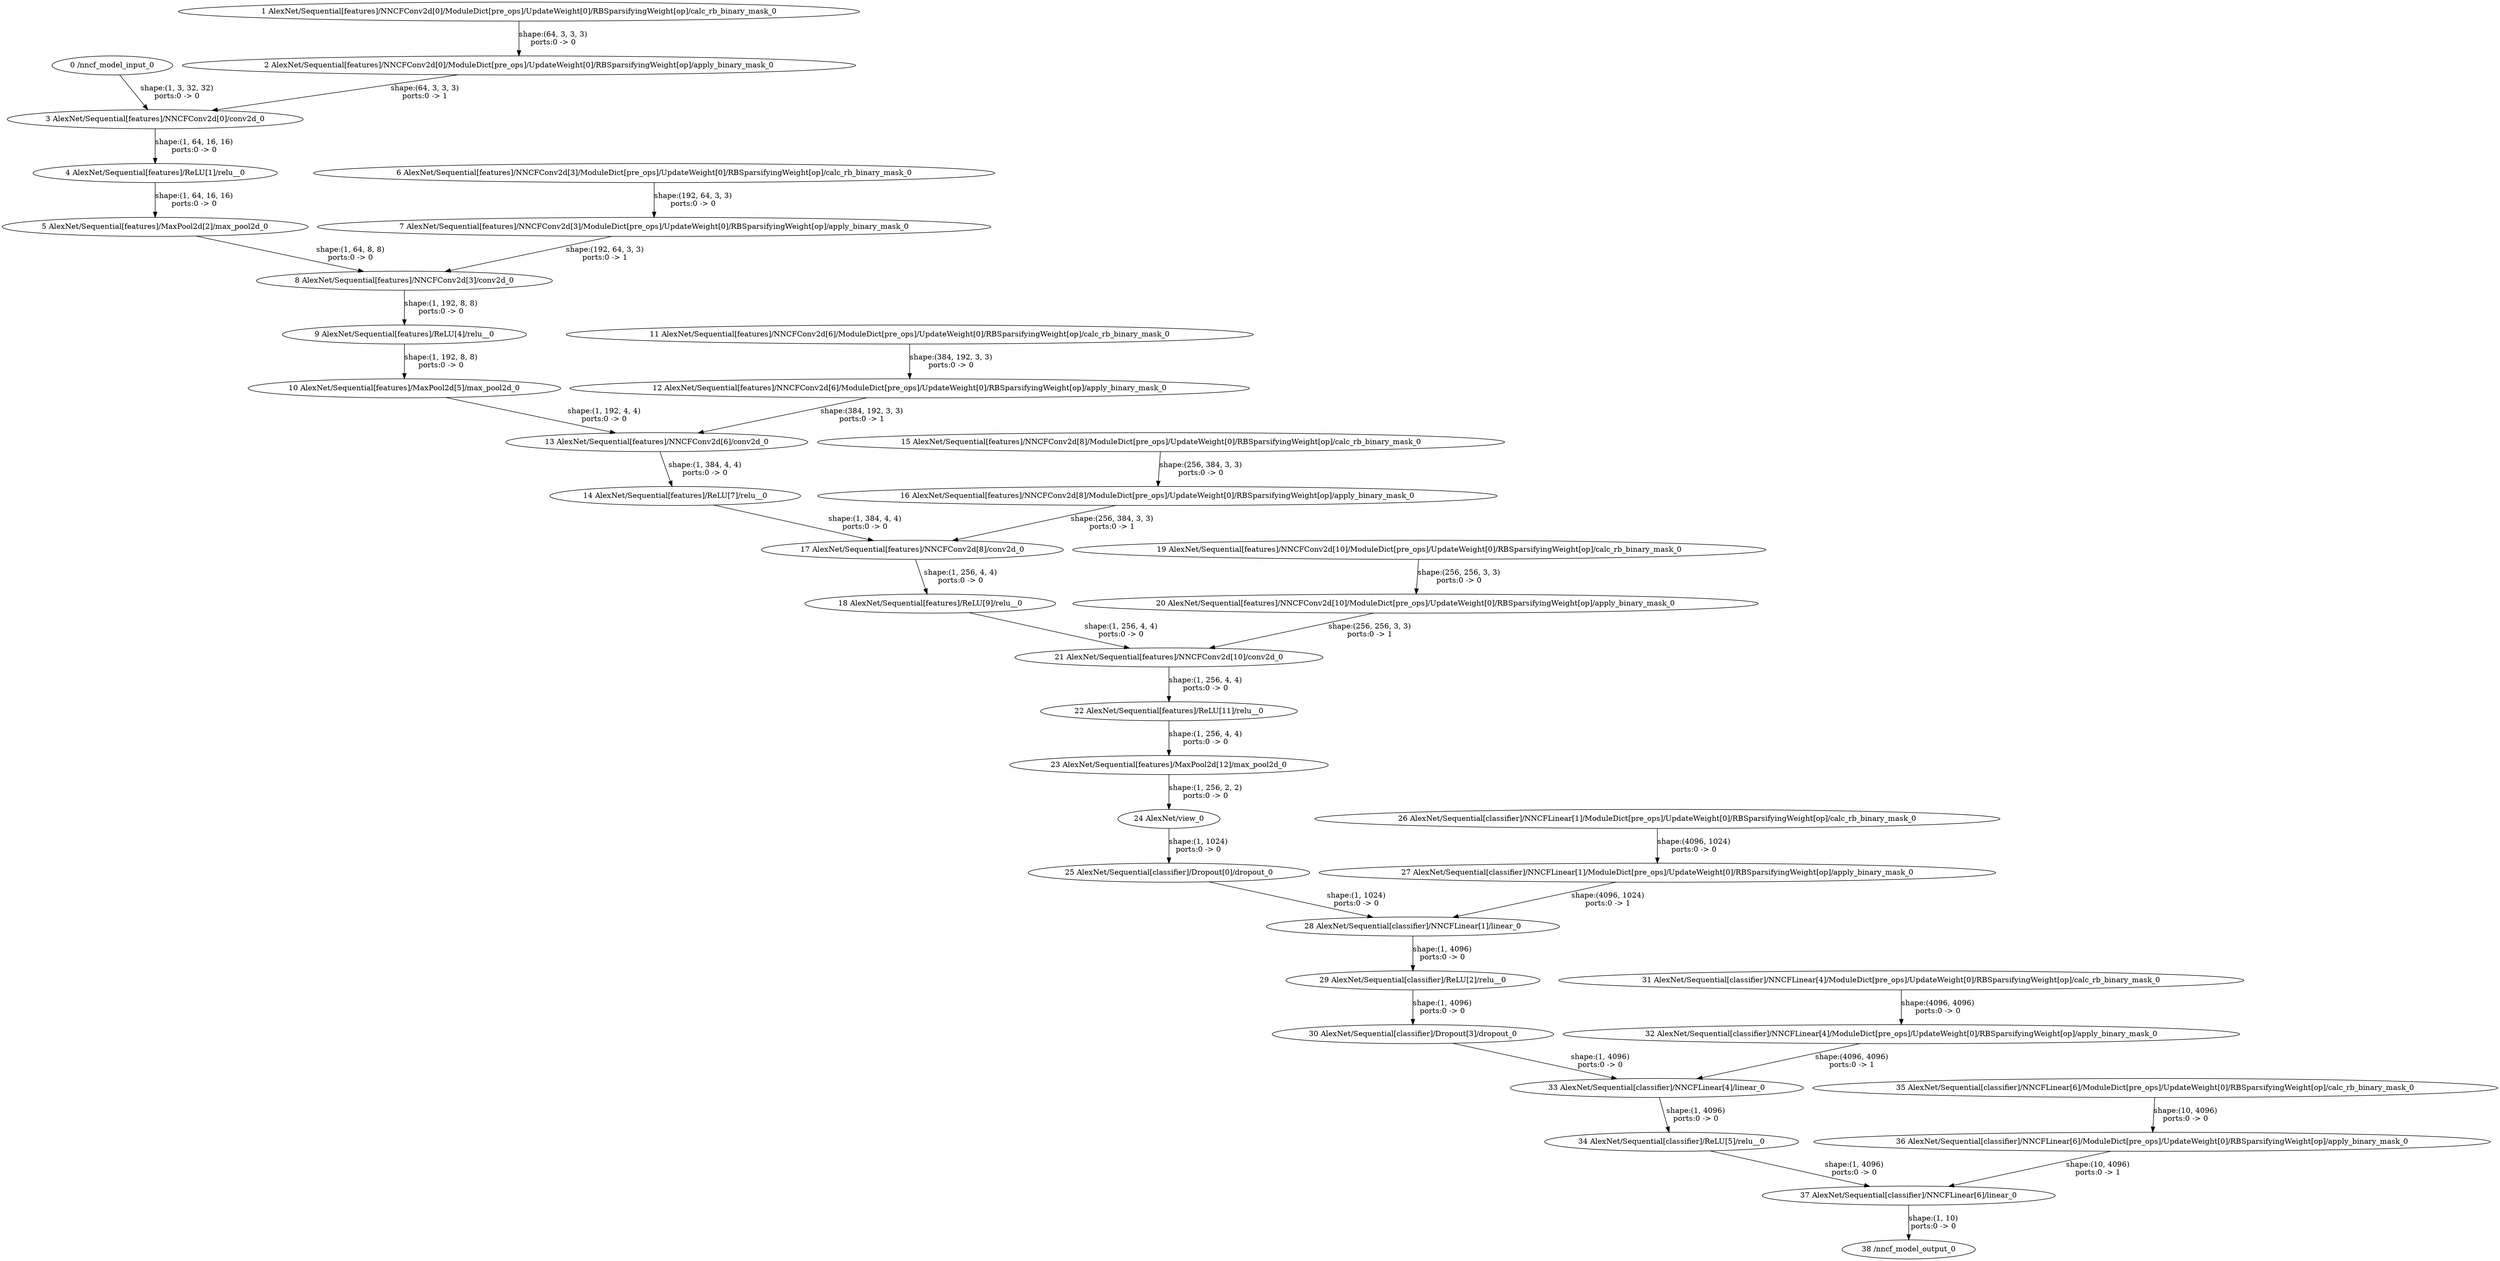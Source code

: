 strict digraph  {
"0 /nncf_model_input_0" [id=0, type=nncf_model_input];
"1 AlexNet/Sequential[features]/NNCFConv2d[0]/ModuleDict[pre_ops]/UpdateWeight[0]/RBSparsifyingWeight[op]/calc_rb_binary_mask_0" [id=1, type=calc_rb_binary_mask];
"2 AlexNet/Sequential[features]/NNCFConv2d[0]/ModuleDict[pre_ops]/UpdateWeight[0]/RBSparsifyingWeight[op]/apply_binary_mask_0" [id=2, type=apply_binary_mask];
"3 AlexNet/Sequential[features]/NNCFConv2d[0]/conv2d_0" [id=3, type=conv2d];
"4 AlexNet/Sequential[features]/ReLU[1]/relu__0" [id=4, type=relu_];
"5 AlexNet/Sequential[features]/MaxPool2d[2]/max_pool2d_0" [id=5, type=max_pool2d];
"6 AlexNet/Sequential[features]/NNCFConv2d[3]/ModuleDict[pre_ops]/UpdateWeight[0]/RBSparsifyingWeight[op]/calc_rb_binary_mask_0" [id=6, type=calc_rb_binary_mask];
"7 AlexNet/Sequential[features]/NNCFConv2d[3]/ModuleDict[pre_ops]/UpdateWeight[0]/RBSparsifyingWeight[op]/apply_binary_mask_0" [id=7, type=apply_binary_mask];
"8 AlexNet/Sequential[features]/NNCFConv2d[3]/conv2d_0" [id=8, type=conv2d];
"9 AlexNet/Sequential[features]/ReLU[4]/relu__0" [id=9, type=relu_];
"10 AlexNet/Sequential[features]/MaxPool2d[5]/max_pool2d_0" [id=10, type=max_pool2d];
"11 AlexNet/Sequential[features]/NNCFConv2d[6]/ModuleDict[pre_ops]/UpdateWeight[0]/RBSparsifyingWeight[op]/calc_rb_binary_mask_0" [id=11, type=calc_rb_binary_mask];
"12 AlexNet/Sequential[features]/NNCFConv2d[6]/ModuleDict[pre_ops]/UpdateWeight[0]/RBSparsifyingWeight[op]/apply_binary_mask_0" [id=12, type=apply_binary_mask];
"13 AlexNet/Sequential[features]/NNCFConv2d[6]/conv2d_0" [id=13, type=conv2d];
"14 AlexNet/Sequential[features]/ReLU[7]/relu__0" [id=14, type=relu_];
"15 AlexNet/Sequential[features]/NNCFConv2d[8]/ModuleDict[pre_ops]/UpdateWeight[0]/RBSparsifyingWeight[op]/calc_rb_binary_mask_0" [id=15, type=calc_rb_binary_mask];
"16 AlexNet/Sequential[features]/NNCFConv2d[8]/ModuleDict[pre_ops]/UpdateWeight[0]/RBSparsifyingWeight[op]/apply_binary_mask_0" [id=16, type=apply_binary_mask];
"17 AlexNet/Sequential[features]/NNCFConv2d[8]/conv2d_0" [id=17, type=conv2d];
"18 AlexNet/Sequential[features]/ReLU[9]/relu__0" [id=18, type=relu_];
"19 AlexNet/Sequential[features]/NNCFConv2d[10]/ModuleDict[pre_ops]/UpdateWeight[0]/RBSparsifyingWeight[op]/calc_rb_binary_mask_0" [id=19, type=calc_rb_binary_mask];
"20 AlexNet/Sequential[features]/NNCFConv2d[10]/ModuleDict[pre_ops]/UpdateWeight[0]/RBSparsifyingWeight[op]/apply_binary_mask_0" [id=20, type=apply_binary_mask];
"21 AlexNet/Sequential[features]/NNCFConv2d[10]/conv2d_0" [id=21, type=conv2d];
"22 AlexNet/Sequential[features]/ReLU[11]/relu__0" [id=22, type=relu_];
"23 AlexNet/Sequential[features]/MaxPool2d[12]/max_pool2d_0" [id=23, type=max_pool2d];
"24 AlexNet/view_0" [id=24, type=view];
"25 AlexNet/Sequential[classifier]/Dropout[0]/dropout_0" [id=25, type=dropout];
"26 AlexNet/Sequential[classifier]/NNCFLinear[1]/ModuleDict[pre_ops]/UpdateWeight[0]/RBSparsifyingWeight[op]/calc_rb_binary_mask_0" [id=26, type=calc_rb_binary_mask];
"27 AlexNet/Sequential[classifier]/NNCFLinear[1]/ModuleDict[pre_ops]/UpdateWeight[0]/RBSparsifyingWeight[op]/apply_binary_mask_0" [id=27, type=apply_binary_mask];
"28 AlexNet/Sequential[classifier]/NNCFLinear[1]/linear_0" [id=28, type=linear];
"29 AlexNet/Sequential[classifier]/ReLU[2]/relu__0" [id=29, type=relu_];
"30 AlexNet/Sequential[classifier]/Dropout[3]/dropout_0" [id=30, type=dropout];
"31 AlexNet/Sequential[classifier]/NNCFLinear[4]/ModuleDict[pre_ops]/UpdateWeight[0]/RBSparsifyingWeight[op]/calc_rb_binary_mask_0" [id=31, type=calc_rb_binary_mask];
"32 AlexNet/Sequential[classifier]/NNCFLinear[4]/ModuleDict[pre_ops]/UpdateWeight[0]/RBSparsifyingWeight[op]/apply_binary_mask_0" [id=32, type=apply_binary_mask];
"33 AlexNet/Sequential[classifier]/NNCFLinear[4]/linear_0" [id=33, type=linear];
"34 AlexNet/Sequential[classifier]/ReLU[5]/relu__0" [id=34, type=relu_];
"35 AlexNet/Sequential[classifier]/NNCFLinear[6]/ModuleDict[pre_ops]/UpdateWeight[0]/RBSparsifyingWeight[op]/calc_rb_binary_mask_0" [id=35, type=calc_rb_binary_mask];
"36 AlexNet/Sequential[classifier]/NNCFLinear[6]/ModuleDict[pre_ops]/UpdateWeight[0]/RBSparsifyingWeight[op]/apply_binary_mask_0" [id=36, type=apply_binary_mask];
"37 AlexNet/Sequential[classifier]/NNCFLinear[6]/linear_0" [id=37, type=linear];
"38 /nncf_model_output_0" [id=38, type=nncf_model_output];
"0 /nncf_model_input_0" -> "3 AlexNet/Sequential[features]/NNCFConv2d[0]/conv2d_0"  [label="shape:(1, 3, 32, 32)\nports:0 -> 0", style=solid];
"1 AlexNet/Sequential[features]/NNCFConv2d[0]/ModuleDict[pre_ops]/UpdateWeight[0]/RBSparsifyingWeight[op]/calc_rb_binary_mask_0" -> "2 AlexNet/Sequential[features]/NNCFConv2d[0]/ModuleDict[pre_ops]/UpdateWeight[0]/RBSparsifyingWeight[op]/apply_binary_mask_0"  [label="shape:(64, 3, 3, 3)\nports:0 -> 0", style=solid];
"2 AlexNet/Sequential[features]/NNCFConv2d[0]/ModuleDict[pre_ops]/UpdateWeight[0]/RBSparsifyingWeight[op]/apply_binary_mask_0" -> "3 AlexNet/Sequential[features]/NNCFConv2d[0]/conv2d_0"  [label="shape:(64, 3, 3, 3)\nports:0 -> 1", style=solid];
"3 AlexNet/Sequential[features]/NNCFConv2d[0]/conv2d_0" -> "4 AlexNet/Sequential[features]/ReLU[1]/relu__0"  [label="shape:(1, 64, 16, 16)\nports:0 -> 0", style=solid];
"4 AlexNet/Sequential[features]/ReLU[1]/relu__0" -> "5 AlexNet/Sequential[features]/MaxPool2d[2]/max_pool2d_0"  [label="shape:(1, 64, 16, 16)\nports:0 -> 0", style=solid];
"5 AlexNet/Sequential[features]/MaxPool2d[2]/max_pool2d_0" -> "8 AlexNet/Sequential[features]/NNCFConv2d[3]/conv2d_0"  [label="shape:(1, 64, 8, 8)\nports:0 -> 0", style=solid];
"6 AlexNet/Sequential[features]/NNCFConv2d[3]/ModuleDict[pre_ops]/UpdateWeight[0]/RBSparsifyingWeight[op]/calc_rb_binary_mask_0" -> "7 AlexNet/Sequential[features]/NNCFConv2d[3]/ModuleDict[pre_ops]/UpdateWeight[0]/RBSparsifyingWeight[op]/apply_binary_mask_0"  [label="shape:(192, 64, 3, 3)\nports:0 -> 0", style=solid];
"7 AlexNet/Sequential[features]/NNCFConv2d[3]/ModuleDict[pre_ops]/UpdateWeight[0]/RBSparsifyingWeight[op]/apply_binary_mask_0" -> "8 AlexNet/Sequential[features]/NNCFConv2d[3]/conv2d_0"  [label="shape:(192, 64, 3, 3)\nports:0 -> 1", style=solid];
"8 AlexNet/Sequential[features]/NNCFConv2d[3]/conv2d_0" -> "9 AlexNet/Sequential[features]/ReLU[4]/relu__0"  [label="shape:(1, 192, 8, 8)\nports:0 -> 0", style=solid];
"9 AlexNet/Sequential[features]/ReLU[4]/relu__0" -> "10 AlexNet/Sequential[features]/MaxPool2d[5]/max_pool2d_0"  [label="shape:(1, 192, 8, 8)\nports:0 -> 0", style=solid];
"10 AlexNet/Sequential[features]/MaxPool2d[5]/max_pool2d_0" -> "13 AlexNet/Sequential[features]/NNCFConv2d[6]/conv2d_0"  [label="shape:(1, 192, 4, 4)\nports:0 -> 0", style=solid];
"11 AlexNet/Sequential[features]/NNCFConv2d[6]/ModuleDict[pre_ops]/UpdateWeight[0]/RBSparsifyingWeight[op]/calc_rb_binary_mask_0" -> "12 AlexNet/Sequential[features]/NNCFConv2d[6]/ModuleDict[pre_ops]/UpdateWeight[0]/RBSparsifyingWeight[op]/apply_binary_mask_0"  [label="shape:(384, 192, 3, 3)\nports:0 -> 0", style=solid];
"12 AlexNet/Sequential[features]/NNCFConv2d[6]/ModuleDict[pre_ops]/UpdateWeight[0]/RBSparsifyingWeight[op]/apply_binary_mask_0" -> "13 AlexNet/Sequential[features]/NNCFConv2d[6]/conv2d_0"  [label="shape:(384, 192, 3, 3)\nports:0 -> 1", style=solid];
"13 AlexNet/Sequential[features]/NNCFConv2d[6]/conv2d_0" -> "14 AlexNet/Sequential[features]/ReLU[7]/relu__0"  [label="shape:(1, 384, 4, 4)\nports:0 -> 0", style=solid];
"14 AlexNet/Sequential[features]/ReLU[7]/relu__0" -> "17 AlexNet/Sequential[features]/NNCFConv2d[8]/conv2d_0"  [label="shape:(1, 384, 4, 4)\nports:0 -> 0", style=solid];
"15 AlexNet/Sequential[features]/NNCFConv2d[8]/ModuleDict[pre_ops]/UpdateWeight[0]/RBSparsifyingWeight[op]/calc_rb_binary_mask_0" -> "16 AlexNet/Sequential[features]/NNCFConv2d[8]/ModuleDict[pre_ops]/UpdateWeight[0]/RBSparsifyingWeight[op]/apply_binary_mask_0"  [label="shape:(256, 384, 3, 3)\nports:0 -> 0", style=solid];
"16 AlexNet/Sequential[features]/NNCFConv2d[8]/ModuleDict[pre_ops]/UpdateWeight[0]/RBSparsifyingWeight[op]/apply_binary_mask_0" -> "17 AlexNet/Sequential[features]/NNCFConv2d[8]/conv2d_0"  [label="shape:(256, 384, 3, 3)\nports:0 -> 1", style=solid];
"17 AlexNet/Sequential[features]/NNCFConv2d[8]/conv2d_0" -> "18 AlexNet/Sequential[features]/ReLU[9]/relu__0"  [label="shape:(1, 256, 4, 4)\nports:0 -> 0", style=solid];
"18 AlexNet/Sequential[features]/ReLU[9]/relu__0" -> "21 AlexNet/Sequential[features]/NNCFConv2d[10]/conv2d_0"  [label="shape:(1, 256, 4, 4)\nports:0 -> 0", style=solid];
"19 AlexNet/Sequential[features]/NNCFConv2d[10]/ModuleDict[pre_ops]/UpdateWeight[0]/RBSparsifyingWeight[op]/calc_rb_binary_mask_0" -> "20 AlexNet/Sequential[features]/NNCFConv2d[10]/ModuleDict[pre_ops]/UpdateWeight[0]/RBSparsifyingWeight[op]/apply_binary_mask_0"  [label="shape:(256, 256, 3, 3)\nports:0 -> 0", style=solid];
"20 AlexNet/Sequential[features]/NNCFConv2d[10]/ModuleDict[pre_ops]/UpdateWeight[0]/RBSparsifyingWeight[op]/apply_binary_mask_0" -> "21 AlexNet/Sequential[features]/NNCFConv2d[10]/conv2d_0"  [label="shape:(256, 256, 3, 3)\nports:0 -> 1", style=solid];
"21 AlexNet/Sequential[features]/NNCFConv2d[10]/conv2d_0" -> "22 AlexNet/Sequential[features]/ReLU[11]/relu__0"  [label="shape:(1, 256, 4, 4)\nports:0 -> 0", style=solid];
"22 AlexNet/Sequential[features]/ReLU[11]/relu__0" -> "23 AlexNet/Sequential[features]/MaxPool2d[12]/max_pool2d_0"  [label="shape:(1, 256, 4, 4)\nports:0 -> 0", style=solid];
"23 AlexNet/Sequential[features]/MaxPool2d[12]/max_pool2d_0" -> "24 AlexNet/view_0"  [label="shape:(1, 256, 2, 2)\nports:0 -> 0", style=solid];
"24 AlexNet/view_0" -> "25 AlexNet/Sequential[classifier]/Dropout[0]/dropout_0"  [label="shape:(1, 1024)\nports:0 -> 0", style=solid];
"25 AlexNet/Sequential[classifier]/Dropout[0]/dropout_0" -> "28 AlexNet/Sequential[classifier]/NNCFLinear[1]/linear_0"  [label="shape:(1, 1024)\nports:0 -> 0", style=solid];
"26 AlexNet/Sequential[classifier]/NNCFLinear[1]/ModuleDict[pre_ops]/UpdateWeight[0]/RBSparsifyingWeight[op]/calc_rb_binary_mask_0" -> "27 AlexNet/Sequential[classifier]/NNCFLinear[1]/ModuleDict[pre_ops]/UpdateWeight[0]/RBSparsifyingWeight[op]/apply_binary_mask_0"  [label="shape:(4096, 1024)\nports:0 -> 0", style=solid];
"27 AlexNet/Sequential[classifier]/NNCFLinear[1]/ModuleDict[pre_ops]/UpdateWeight[0]/RBSparsifyingWeight[op]/apply_binary_mask_0" -> "28 AlexNet/Sequential[classifier]/NNCFLinear[1]/linear_0"  [label="shape:(4096, 1024)\nports:0 -> 1", style=solid];
"28 AlexNet/Sequential[classifier]/NNCFLinear[1]/linear_0" -> "29 AlexNet/Sequential[classifier]/ReLU[2]/relu__0"  [label="shape:(1, 4096)\nports:0 -> 0", style=solid];
"29 AlexNet/Sequential[classifier]/ReLU[2]/relu__0" -> "30 AlexNet/Sequential[classifier]/Dropout[3]/dropout_0"  [label="shape:(1, 4096)\nports:0 -> 0", style=solid];
"30 AlexNet/Sequential[classifier]/Dropout[3]/dropout_0" -> "33 AlexNet/Sequential[classifier]/NNCFLinear[4]/linear_0"  [label="shape:(1, 4096)\nports:0 -> 0", style=solid];
"31 AlexNet/Sequential[classifier]/NNCFLinear[4]/ModuleDict[pre_ops]/UpdateWeight[0]/RBSparsifyingWeight[op]/calc_rb_binary_mask_0" -> "32 AlexNet/Sequential[classifier]/NNCFLinear[4]/ModuleDict[pre_ops]/UpdateWeight[0]/RBSparsifyingWeight[op]/apply_binary_mask_0"  [label="shape:(4096, 4096)\nports:0 -> 0", style=solid];
"32 AlexNet/Sequential[classifier]/NNCFLinear[4]/ModuleDict[pre_ops]/UpdateWeight[0]/RBSparsifyingWeight[op]/apply_binary_mask_0" -> "33 AlexNet/Sequential[classifier]/NNCFLinear[4]/linear_0"  [label="shape:(4096, 4096)\nports:0 -> 1", style=solid];
"33 AlexNet/Sequential[classifier]/NNCFLinear[4]/linear_0" -> "34 AlexNet/Sequential[classifier]/ReLU[5]/relu__0"  [label="shape:(1, 4096)\nports:0 -> 0", style=solid];
"34 AlexNet/Sequential[classifier]/ReLU[5]/relu__0" -> "37 AlexNet/Sequential[classifier]/NNCFLinear[6]/linear_0"  [label="shape:(1, 4096)\nports:0 -> 0", style=solid];
"35 AlexNet/Sequential[classifier]/NNCFLinear[6]/ModuleDict[pre_ops]/UpdateWeight[0]/RBSparsifyingWeight[op]/calc_rb_binary_mask_0" -> "36 AlexNet/Sequential[classifier]/NNCFLinear[6]/ModuleDict[pre_ops]/UpdateWeight[0]/RBSparsifyingWeight[op]/apply_binary_mask_0"  [label="shape:(10, 4096)\nports:0 -> 0", style=solid];
"36 AlexNet/Sequential[classifier]/NNCFLinear[6]/ModuleDict[pre_ops]/UpdateWeight[0]/RBSparsifyingWeight[op]/apply_binary_mask_0" -> "37 AlexNet/Sequential[classifier]/NNCFLinear[6]/linear_0"  [label="shape:(10, 4096)\nports:0 -> 1", style=solid];
"37 AlexNet/Sequential[classifier]/NNCFLinear[6]/linear_0" -> "38 /nncf_model_output_0"  [label="shape:(1, 10)\nports:0 -> 0", style=solid];
}
